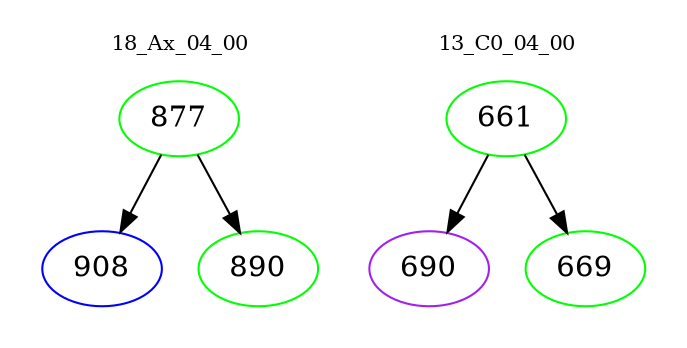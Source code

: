 digraph{
subgraph cluster_0 {
color = white
label = "18_Ax_04_00";
fontsize=10;
T0_877 [label="877", color="green"]
T0_877 -> T0_908 [color="black"]
T0_908 [label="908", color="blue"]
T0_877 -> T0_890 [color="black"]
T0_890 [label="890", color="green"]
}
subgraph cluster_1 {
color = white
label = "13_C0_04_00";
fontsize=10;
T1_661 [label="661", color="green"]
T1_661 -> T1_690 [color="black"]
T1_690 [label="690", color="purple"]
T1_661 -> T1_669 [color="black"]
T1_669 [label="669", color="green"]
}
}
